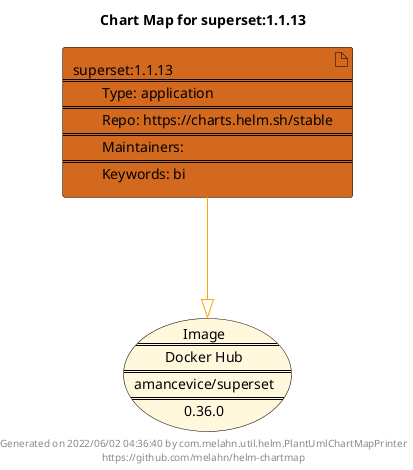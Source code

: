 @startuml
skinparam linetype ortho
skinparam backgroundColor white
skinparam usecaseBorderColor black
skinparam usecaseArrowColor LightSlateGray
skinparam artifactBorderColor black
skinparam artifactArrowColor LightSlateGray

title Chart Map for superset:1.1.13

'There is one referenced Helm Chart
artifact "superset:1.1.13\n====\n\tType: application\n====\n\tRepo: https://charts.helm.sh/stable\n====\n\tMaintainers: \n====\n\tKeywords: bi" as superset_1_1_13 #Chocolate

'There is one referenced Docker Image
usecase "Image\n====\nDocker Hub\n====\namancevice/superset\n====\n0.36.0" as amancevice_superset_0_36_0 #Cornsilk

'Chart Dependencies
superset_1_1_13--[#orange]-|>amancevice_superset_0_36_0

center footer Generated on 2022/06/02 04:36:40 by com.melahn.util.helm.PlantUmlChartMapPrinter\nhttps://github.com/melahn/helm-chartmap
@enduml
